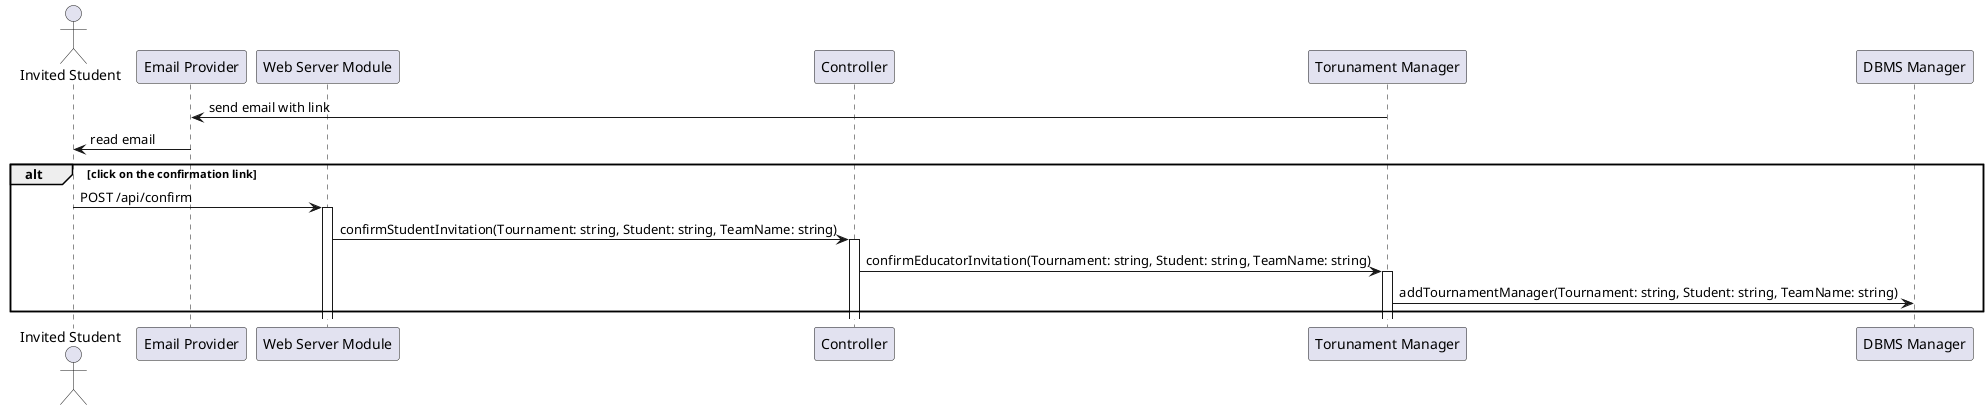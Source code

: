 @startuml

actor "Invited Student" as S
participant "Email Provider" as EM
participant "Web Server Module" as WS
participant Controller as C
participant "Torunament Manager" as TM 
participant "DBMS Manager" as DB

TM -> EM: send email with link
EM -> S: read email
alt click on the confirmation link
    S -> WS: POST /api/confirm
    activate WS
    WS -> C: confirmStudentInvitation(Tournament: string, Student: string, TeamName: string)
    activate C
    C -> TM: confirmEducatorInvitation(Tournament: string, Student: string, TeamName: string)
    activate TM
    TM -> DB: addTournamentManager(Tournament: string, Student: string, TeamName: string)
end

@enduml
